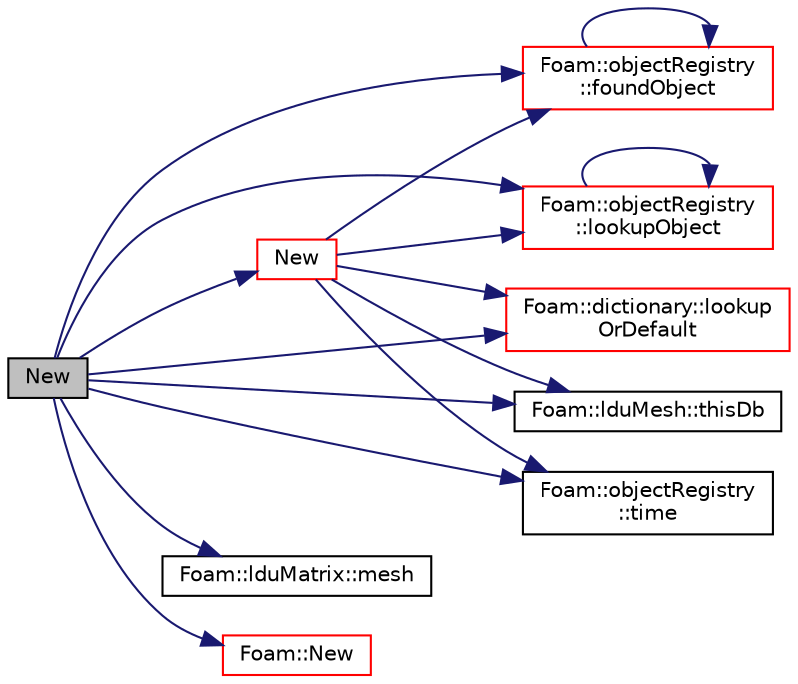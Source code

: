 digraph "New"
{
  bgcolor="transparent";
  edge [fontname="Helvetica",fontsize="10",labelfontname="Helvetica",labelfontsize="10"];
  node [fontname="Helvetica",fontsize="10",shape=record];
  rankdir="LR";
  Node1142 [label="New",height=0.2,width=0.4,color="black", fillcolor="grey75", style="filled", fontcolor="black"];
  Node1142 -> Node1143 [color="midnightblue",fontsize="10",style="solid",fontname="Helvetica"];
  Node1143 [label="Foam::objectRegistry\l::foundObject",height=0.2,width=0.4,color="red",URL="$a27433.html#afb1fd730975d12fa5bcd4252fbf2b92c",tooltip="Is the named Type found? "];
  Node1143 -> Node1143 [color="midnightblue",fontsize="10",style="solid",fontname="Helvetica"];
  Node1142 -> Node1154 [color="midnightblue",fontsize="10",style="solid",fontname="Helvetica"];
  Node1154 [label="Foam::objectRegistry\l::lookupObject",height=0.2,width=0.4,color="red",URL="$a27433.html#a8b49296f8410366342c524250612c2aa",tooltip="Lookup and return the object of the given Type. "];
  Node1154 -> Node1154 [color="midnightblue",fontsize="10",style="solid",fontname="Helvetica"];
  Node1142 -> Node1195 [color="midnightblue",fontsize="10",style="solid",fontname="Helvetica"];
  Node1195 [label="Foam::dictionary::lookup\lOrDefault",height=0.2,width=0.4,color="red",URL="$a27129.html#a69ee064dcc6d649df523e02e5c242922",tooltip="Find and return a T,. "];
  Node1142 -> Node1200 [color="midnightblue",fontsize="10",style="solid",fontname="Helvetica"];
  Node1200 [label="Foam::lduMatrix::mesh",height=0.2,width=0.4,color="black",URL="$a27929.html#a389d9c5b9626c6fecf05a6773c77418b",tooltip="Return the LDU mesh from which the addressing is obtained. "];
  Node1142 -> Node1201 [color="midnightblue",fontsize="10",style="solid",fontname="Helvetica"];
  Node1201 [label="Foam::New",height=0.2,width=0.4,color="red",URL="$a21851.html#a9d62cf14554c95e83f83f14909d9e0ec"];
  Node1142 -> Node1476 [color="midnightblue",fontsize="10",style="solid",fontname="Helvetica"];
  Node1476 [label="New",height=0.2,width=0.4,color="red",URL="$a28013.html#a1e05feae4dcacad069a3479dffe9f457",tooltip="Return the selected geometric agglomerator. "];
  Node1476 -> Node1143 [color="midnightblue",fontsize="10",style="solid",fontname="Helvetica"];
  Node1476 -> Node1154 [color="midnightblue",fontsize="10",style="solid",fontname="Helvetica"];
  Node1476 -> Node1195 [color="midnightblue",fontsize="10",style="solid",fontname="Helvetica"];
  Node1476 -> Node1477 [color="midnightblue",fontsize="10",style="solid",fontname="Helvetica"];
  Node1477 [label="Foam::lduMesh::thisDb",height=0.2,width=0.4,color="black",URL="$a28277.html#a83b4b6e6a43285477e284433f80eed1b",tooltip="Return the object registry. "];
  Node1476 -> Node1209 [color="midnightblue",fontsize="10",style="solid",fontname="Helvetica"];
  Node1209 [label="Foam::objectRegistry\l::time",height=0.2,width=0.4,color="black",URL="$a27433.html#a0d94096809fe3376b29a2a29ca11bb18",tooltip="Return time. "];
  Node1142 -> Node1477 [color="midnightblue",fontsize="10",style="solid",fontname="Helvetica"];
  Node1142 -> Node1209 [color="midnightblue",fontsize="10",style="solid",fontname="Helvetica"];
}
